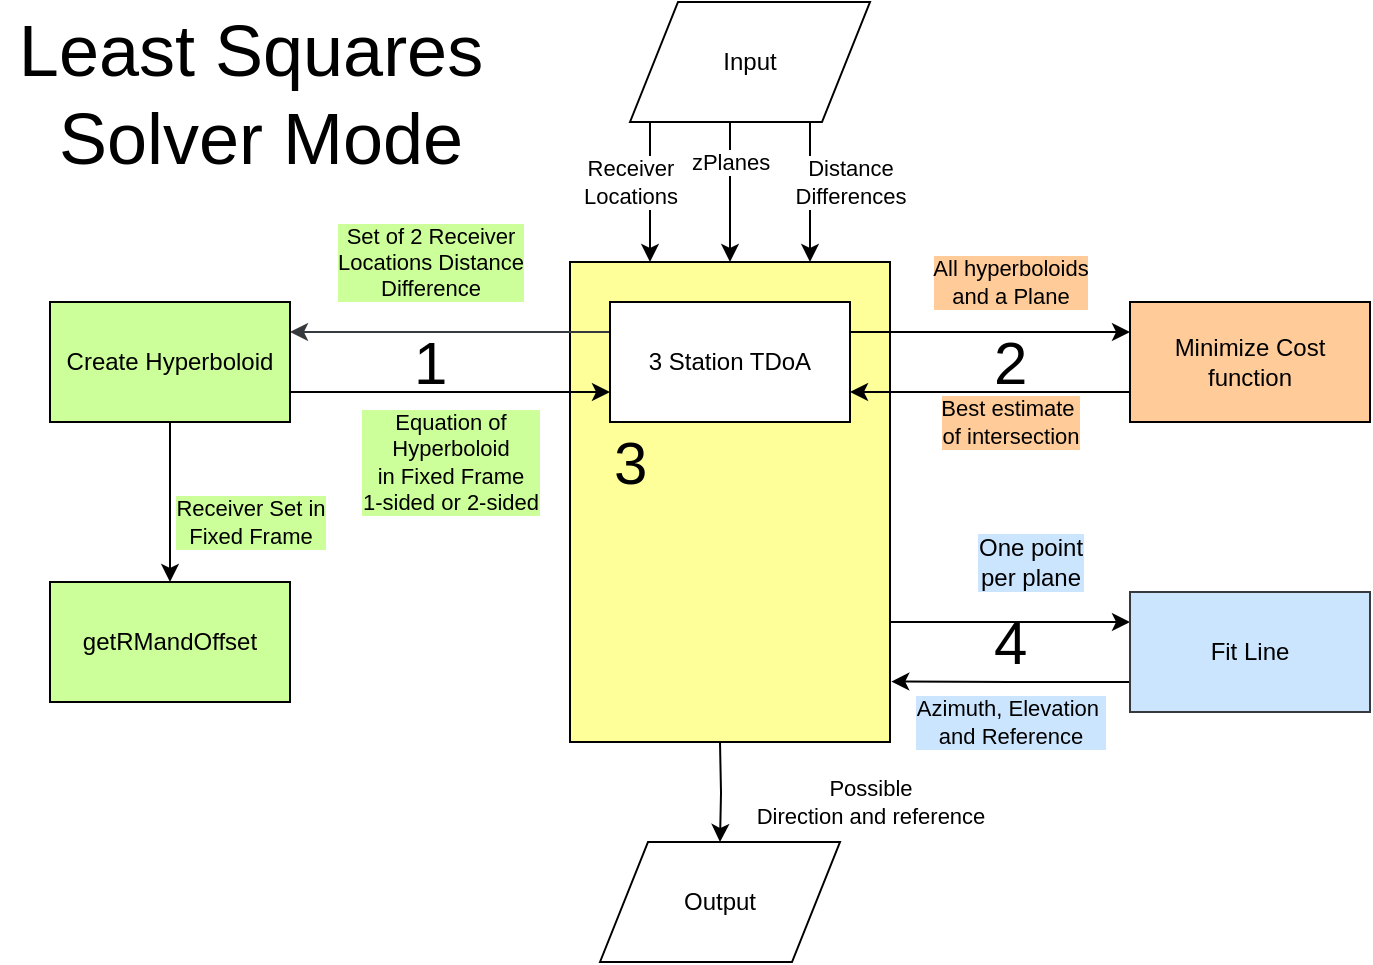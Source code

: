 <mxfile version="12.9.12" type="device" pages="3"><diagram id="vgnAbG94TRPCTCcJxl5t" name="TDoA Symbolic"><mxGraphModel dx="1422" dy="713" grid="1" gridSize="10" guides="1" tooltips="1" connect="1" arrows="1" fold="1" page="1" pageScale="1" pageWidth="850" pageHeight="1100" math="0" shadow="0"><root><mxCell id="0"/><mxCell id="1" parent="0"/><mxCell id="xW1TZtXii85rTU3cDCts-17" style="edgeStyle=orthogonalEdgeStyle;rounded=0;orthogonalLoop=1;jettySize=auto;html=1;exitX=1;exitY=0.75;exitDx=0;exitDy=0;entryX=0;entryY=0.25;entryDx=0;entryDy=0;" parent="1" source="1-GRdDQpzI8Ah4mUXtjF-21" target="xW1TZtXii85rTU3cDCts-7" edge="1"><mxGeometry relative="1" as="geometry"/></mxCell><mxCell id="xW1TZtXii85rTU3cDCts-20" value="One point&lt;br&gt;per plane" style="text;html=1;resizable=0;points=[];align=center;verticalAlign=middle;labelBackgroundColor=#CCE5FF;" parent="xW1TZtXii85rTU3cDCts-17" vertex="1" connectable="0"><mxGeometry x="0.178" y="2" relative="1" as="geometry"><mxPoint x="-1" y="-28" as="offset"/></mxGeometry></mxCell><mxCell id="1-GRdDQpzI8Ah4mUXtjF-21" value="" style="rounded=0;whiteSpace=wrap;html=1;fillColor=#FFFF99;" parent="1" vertex="1"><mxGeometry x="350" y="190" width="160" height="240" as="geometry"/></mxCell><mxCell id="1-GRdDQpzI8Ah4mUXtjF-5" value="Set of 2 Receiver &lt;br&gt;Locations Distance &lt;br&gt;Difference" style="edgeStyle=orthogonalEdgeStyle;rounded=0;orthogonalLoop=1;jettySize=auto;html=1;exitX=0;exitY=0.25;exitDx=0;exitDy=0;entryX=1;entryY=0.25;entryDx=0;entryDy=0;fillColor=#ffcccc;strokeColor=#36393d;labelBackgroundColor=#CCFF99;" parent="1" source="1-GRdDQpzI8Ah4mUXtjF-1" target="1-GRdDQpzI8Ah4mUXtjF-4" edge="1"><mxGeometry x="0.125" y="-35" relative="1" as="geometry"><mxPoint as="offset"/></mxGeometry></mxCell><mxCell id="1-GRdDQpzI8Ah4mUXtjF-12" value="All hyperboloids&lt;br&gt;and a Plane" style="edgeStyle=orthogonalEdgeStyle;rounded=0;orthogonalLoop=1;jettySize=auto;html=1;exitX=1;exitY=0.25;exitDx=0;exitDy=0;entryX=0;entryY=0.25;entryDx=0;entryDy=0;labelBackgroundColor=#FFCC99;" parent="1" source="1-GRdDQpzI8Ah4mUXtjF-1" target="1-GRdDQpzI8Ah4mUXtjF-2" edge="1"><mxGeometry x="0.143" y="25" relative="1" as="geometry"><mxPoint as="offset"/></mxGeometry></mxCell><mxCell id="1-GRdDQpzI8Ah4mUXtjF-1" value="3 Station TDoA" style="rounded=0;whiteSpace=wrap;html=1;" parent="1" vertex="1"><mxGeometry x="370" y="210" width="120" height="60" as="geometry"/></mxCell><mxCell id="1-GRdDQpzI8Ah4mUXtjF-13" value="Best estimate&amp;nbsp;&lt;br&gt;of intersection" style="edgeStyle=orthogonalEdgeStyle;rounded=0;orthogonalLoop=1;jettySize=auto;html=1;exitX=0;exitY=0.75;exitDx=0;exitDy=0;entryX=1;entryY=0.75;entryDx=0;entryDy=0;labelBackgroundColor=#FFCC99;" parent="1" source="1-GRdDQpzI8Ah4mUXtjF-2" target="1-GRdDQpzI8Ah4mUXtjF-1" edge="1"><mxGeometry x="-0.143" y="15" relative="1" as="geometry"><mxPoint as="offset"/></mxGeometry></mxCell><mxCell id="1-GRdDQpzI8Ah4mUXtjF-2" value="Minimize Cost function" style="rounded=0;whiteSpace=wrap;html=1;fillColor=#FFCC99;" parent="1" vertex="1"><mxGeometry x="630" y="210" width="120" height="60" as="geometry"/></mxCell><mxCell id="1-GRdDQpzI8Ah4mUXtjF-3" value="getRMandOffset" style="rounded=0;whiteSpace=wrap;html=1;fillColor=#CCFF99;" parent="1" vertex="1"><mxGeometry x="90" y="350" width="120" height="60" as="geometry"/></mxCell><mxCell id="1-GRdDQpzI8Ah4mUXtjF-6" value="Receiver Set in&lt;br&gt;Fixed Frame" style="edgeStyle=orthogonalEdgeStyle;rounded=0;orthogonalLoop=1;jettySize=auto;html=1;labelBackgroundColor=#CCFF99;" parent="1" source="1-GRdDQpzI8Ah4mUXtjF-4" target="1-GRdDQpzI8Ah4mUXtjF-3" edge="1"><mxGeometry x="0.25" y="40" relative="1" as="geometry"><mxPoint as="offset"/></mxGeometry></mxCell><mxCell id="1-GRdDQpzI8Ah4mUXtjF-8" value="Equation of&lt;br&gt;Hyperboloid&lt;br&gt;in Fixed Frame&lt;br&gt;1-sided or 2-sided" style="edgeStyle=orthogonalEdgeStyle;rounded=0;orthogonalLoop=1;jettySize=auto;html=1;exitX=1;exitY=0.75;exitDx=0;exitDy=0;entryX=0;entryY=0.75;entryDx=0;entryDy=0;labelBackgroundColor=#CCFF99;" parent="1" source="1-GRdDQpzI8Ah4mUXtjF-4" target="1-GRdDQpzI8Ah4mUXtjF-1" edge="1"><mxGeometry y="-35" relative="1" as="geometry"><mxPoint as="offset"/></mxGeometry></mxCell><mxCell id="1-GRdDQpzI8Ah4mUXtjF-4" value="Create Hyperboloid" style="rounded=0;whiteSpace=wrap;html=1;fillColor=#CCFF99;" parent="1" vertex="1"><mxGeometry x="90" y="210" width="120" height="60" as="geometry"/></mxCell><mxCell id="1-GRdDQpzI8Ah4mUXtjF-17" value="Receiver &lt;br&gt;Locations" style="endArrow=classic;html=1;entryX=0.25;entryY=0;entryDx=0;entryDy=0;entryPerimeter=0;" parent="1" target="1-GRdDQpzI8Ah4mUXtjF-21" edge="1"><mxGeometry x="-0.143" y="-10" width="50" height="50" relative="1" as="geometry"><mxPoint x="390" y="120" as="sourcePoint"/><mxPoint x="230" y="420" as="targetPoint"/><mxPoint as="offset"/></mxGeometry></mxCell><mxCell id="1-GRdDQpzI8Ah4mUXtjF-19" value="Distance&lt;br&gt;Differences" style="endArrow=classic;html=1;entryX=0.75;entryY=0;entryDx=0;entryDy=0;" parent="1" target="1-GRdDQpzI8Ah4mUXtjF-21" edge="1"><mxGeometry x="-0.143" y="20" width="50" height="50" relative="1" as="geometry"><mxPoint x="470" y="120" as="sourcePoint"/><mxPoint x="460" y="190" as="targetPoint"/><mxPoint as="offset"/></mxGeometry></mxCell><mxCell id="1-GRdDQpzI8Ah4mUXtjF-24" value="Input" style="shape=parallelogram;perimeter=parallelogramPerimeter;whiteSpace=wrap;html=1;" parent="1" vertex="1"><mxGeometry x="380" y="60" width="120" height="60" as="geometry"/></mxCell><mxCell id="1-GRdDQpzI8Ah4mUXtjF-25" value="Output" style="shape=parallelogram;perimeter=parallelogramPerimeter;whiteSpace=wrap;html=1;" parent="1" vertex="1"><mxGeometry x="365" y="480" width="120" height="60" as="geometry"/></mxCell><mxCell id="xW1TZtXii85rTU3cDCts-3" value="zPlanes" style="endArrow=classic;html=1;entryX=0.5;entryY=0;entryDx=0;entryDy=0;" parent="1" target="1-GRdDQpzI8Ah4mUXtjF-21" edge="1"><mxGeometry x="-0.429" width="50" height="50" relative="1" as="geometry"><mxPoint x="430" y="120" as="sourcePoint"/><mxPoint x="480" y="200" as="targetPoint"/><mxPoint as="offset"/></mxGeometry></mxCell><mxCell id="xW1TZtXii85rTU3cDCts-8" value="Possible&lt;br&gt;Direction and reference" style="edgeStyle=orthogonalEdgeStyle;rounded=0;orthogonalLoop=1;jettySize=auto;html=1;" parent="1" target="1-GRdDQpzI8Ah4mUXtjF-25" edge="1"><mxGeometry x="0.2" y="75" relative="1" as="geometry"><mxPoint x="425" y="430" as="sourcePoint"/><mxPoint as="offset"/></mxGeometry></mxCell><mxCell id="xW1TZtXii85rTU3cDCts-19" value="Azimuth, Elevation&amp;nbsp;&lt;br&gt;and Reference" style="edgeStyle=orthogonalEdgeStyle;rounded=0;orthogonalLoop=1;jettySize=auto;html=1;exitX=0;exitY=0.75;exitDx=0;exitDy=0;entryX=1.004;entryY=0.874;entryDx=0;entryDy=0;entryPerimeter=0;labelBackgroundColor=#CCE5FF;" parent="1" source="xW1TZtXii85rTU3cDCts-7" target="1-GRdDQpzI8Ah4mUXtjF-21" edge="1"><mxGeometry x="0.008" y="20" relative="1" as="geometry"><mxPoint x="550" y="385" as="targetPoint"/><mxPoint as="offset"/></mxGeometry></mxCell><mxCell id="xW1TZtXii85rTU3cDCts-7" value="Fit Line" style="rounded=0;whiteSpace=wrap;html=1;fillColor=#CCE5FF;strokeColor=#36393d;" parent="1" vertex="1"><mxGeometry x="630" y="355" width="120" height="60" as="geometry"/></mxCell><mxCell id="xW1TZtXii85rTU3cDCts-22" value="1" style="text;html=1;resizable=0;points=[];autosize=1;align=left;verticalAlign=top;spacingTop=-4;fontSize=30;" parent="1" vertex="1"><mxGeometry x="270" y="220" width="20" height="20" as="geometry"/></mxCell><mxCell id="xW1TZtXii85rTU3cDCts-25" value="2" style="text;html=1;resizable=0;points=[];autosize=1;align=left;verticalAlign=top;spacingTop=-4;fontSize=30;" parent="1" vertex="1"><mxGeometry x="560" y="220" width="30" height="40" as="geometry"/></mxCell><mxCell id="xW1TZtXii85rTU3cDCts-26" value="3&amp;nbsp;" style="text;html=1;resizable=0;points=[];autosize=1;align=left;verticalAlign=top;spacingTop=-4;fontSize=30;" parent="1" vertex="1"><mxGeometry x="370" y="270" width="40" height="40" as="geometry"/></mxCell><mxCell id="xW1TZtXii85rTU3cDCts-27" value="4" style="text;html=1;resizable=0;points=[];autosize=1;align=left;verticalAlign=top;spacingTop=-4;fontSize=30;" parent="1" vertex="1"><mxGeometry x="560" y="360" width="30" height="40" as="geometry"/></mxCell><mxCell id="iyneldfWSpgpIyEcgdOk-1" value="Least Squares&lt;br&gt;&amp;nbsp;Solver Mode" style="text;html=1;align=center;verticalAlign=middle;resizable=0;points=[];autosize=1;fontSize=36;" vertex="1" parent="1"><mxGeometry x="65" y="61" width="250" height="90" as="geometry"/></mxCell></root></mxGraphModel></diagram><diagram name="TDoA Least Squares" id="mOLcUNkov8G83gX7WHA9"><mxGraphModel dx="1422" dy="713" grid="1" gridSize="10" guides="1" tooltips="1" connect="1" arrows="1" fold="1" page="1" pageScale="1" pageWidth="850" pageHeight="1100" math="0" shadow="0"><root><mxCell id="lXN91jjJKO96xFcof6P6-0"/><mxCell id="lXN91jjJKO96xFcof6P6-1" parent="lXN91jjJKO96xFcof6P6-0"/><mxCell id="lXN91jjJKO96xFcof6P6-2" style="edgeStyle=orthogonalEdgeStyle;rounded=0;orthogonalLoop=1;jettySize=auto;html=1;exitX=1;exitY=0.75;exitDx=0;exitDy=0;entryX=0;entryY=0.25;entryDx=0;entryDy=0;" edge="1" parent="lXN91jjJKO96xFcof6P6-1" source="lXN91jjJKO96xFcof6P6-4" target="lXN91jjJKO96xFcof6P6-23"><mxGeometry relative="1" as="geometry"/></mxCell><mxCell id="lXN91jjJKO96xFcof6P6-3" value="One point&lt;br&gt;per plane" style="text;html=1;resizable=0;points=[];align=center;verticalAlign=middle;labelBackgroundColor=#CCE5FF;" vertex="1" connectable="0" parent="lXN91jjJKO96xFcof6P6-2"><mxGeometry x="0.178" y="2" relative="1" as="geometry"><mxPoint x="-1" y="-28" as="offset"/></mxGeometry></mxCell><mxCell id="lXN91jjJKO96xFcof6P6-4" value="" style="rounded=0;whiteSpace=wrap;html=1;fillColor=#FFFF99;" vertex="1" parent="lXN91jjJKO96xFcof6P6-1"><mxGeometry x="350" y="190" width="160" height="240" as="geometry"/></mxCell><mxCell id="lXN91jjJKO96xFcof6P6-5" value="Set of 2 Receiver &lt;br&gt;Locations Distance &lt;br&gt;Difference" style="edgeStyle=orthogonalEdgeStyle;rounded=0;orthogonalLoop=1;jettySize=auto;html=1;exitX=0;exitY=0.25;exitDx=0;exitDy=0;entryX=1;entryY=0.25;entryDx=0;entryDy=0;fillColor=#ffcccc;strokeColor=#36393d;labelBackgroundColor=#CCFF99;" edge="1" parent="lXN91jjJKO96xFcof6P6-1" source="lXN91jjJKO96xFcof6P6-8" target="lXN91jjJKO96xFcof6P6-14"><mxGeometry x="0.125" y="-35" relative="1" as="geometry"><mxPoint as="offset"/></mxGeometry></mxCell><mxCell id="lXN91jjJKO96xFcof6P6-6" value="2 Hyperboloids &lt;br&gt;and a Plane" style="edgeStyle=orthogonalEdgeStyle;rounded=0;orthogonalLoop=1;jettySize=auto;html=1;exitX=1;exitY=0.25;exitDx=0;exitDy=0;entryX=0;entryY=0.25;entryDx=0;entryDy=0;labelBackgroundColor=#FFCC99;" edge="1" parent="lXN91jjJKO96xFcof6P6-1" source="lXN91jjJKO96xFcof6P6-8" target="lXN91jjJKO96xFcof6P6-10"><mxGeometry x="0.143" y="25" relative="1" as="geometry"><mxPoint as="offset"/></mxGeometry></mxCell><mxCell id="lXN91jjJKO96xFcof6P6-7" value="All Intersections&lt;br&gt;In Plane" style="edgeStyle=orthogonalEdgeStyle;rounded=0;orthogonalLoop=1;jettySize=auto;html=1;exitX=0.5;exitY=1;exitDx=0;exitDy=0;labelBackgroundColor=none;" edge="1" parent="lXN91jjJKO96xFcof6P6-1" source="lXN91jjJKO96xFcof6P6-8" target="lXN91jjJKO96xFcof6P6-15"><mxGeometry y="40" relative="1" as="geometry"><mxPoint x="430" y="320" as="targetPoint"/><mxPoint as="offset"/></mxGeometry></mxCell><mxCell id="lXN91jjJKO96xFcof6P6-8" value="3 Station TDoA" style="rounded=0;whiteSpace=wrap;html=1;" vertex="1" parent="lXN91jjJKO96xFcof6P6-1"><mxGeometry x="370" y="210" width="120" height="60" as="geometry"/></mxCell><mxCell id="lXN91jjJKO96xFcof6P6-9" value="Intersection&lt;br&gt;Between Them" style="edgeStyle=orthogonalEdgeStyle;rounded=0;orthogonalLoop=1;jettySize=auto;html=1;exitX=0;exitY=0.75;exitDx=0;exitDy=0;entryX=1;entryY=0.75;entryDx=0;entryDy=0;labelBackgroundColor=#FFCC99;" edge="1" parent="lXN91jjJKO96xFcof6P6-1" source="lXN91jjJKO96xFcof6P6-10" target="lXN91jjJKO96xFcof6P6-8"><mxGeometry x="-0.143" y="15" relative="1" as="geometry"><mxPoint as="offset"/></mxGeometry></mxCell><mxCell id="lXN91jjJKO96xFcof6P6-10" value="Intersect" style="rounded=0;whiteSpace=wrap;html=1;fillColor=#FFCC99;" vertex="1" parent="lXN91jjJKO96xFcof6P6-1"><mxGeometry x="630" y="210" width="120" height="60" as="geometry"/></mxCell><mxCell id="lXN91jjJKO96xFcof6P6-11" value="getRMandOffset" style="rounded=0;whiteSpace=wrap;html=1;fillColor=#CCFF99;" vertex="1" parent="lXN91jjJKO96xFcof6P6-1"><mxGeometry x="90" y="350" width="120" height="60" as="geometry"/></mxCell><mxCell id="lXN91jjJKO96xFcof6P6-12" value="Receiver Set in&lt;br&gt;Fixed Frame" style="edgeStyle=orthogonalEdgeStyle;rounded=0;orthogonalLoop=1;jettySize=auto;html=1;labelBackgroundColor=#CCFF99;" edge="1" parent="lXN91jjJKO96xFcof6P6-1" source="lXN91jjJKO96xFcof6P6-14" target="lXN91jjJKO96xFcof6P6-11"><mxGeometry x="0.25" y="40" relative="1" as="geometry"><mxPoint as="offset"/></mxGeometry></mxCell><mxCell id="lXN91jjJKO96xFcof6P6-13" value="Equation of&lt;br&gt;Hyperboloid&lt;br&gt;in Fixed Frame&lt;br&gt;1-sided or 2-sided" style="edgeStyle=orthogonalEdgeStyle;rounded=0;orthogonalLoop=1;jettySize=auto;html=1;exitX=1;exitY=0.75;exitDx=0;exitDy=0;entryX=0;entryY=0.75;entryDx=0;entryDy=0;labelBackgroundColor=#CCFF99;" edge="1" parent="lXN91jjJKO96xFcof6P6-1" source="lXN91jjJKO96xFcof6P6-14" target="lXN91jjJKO96xFcof6P6-8"><mxGeometry y="-35" relative="1" as="geometry"><mxPoint as="offset"/></mxGeometry></mxCell><mxCell id="lXN91jjJKO96xFcof6P6-14" value="Create Hyperboloid" style="rounded=0;whiteSpace=wrap;html=1;fillColor=#CCFF99;" vertex="1" parent="lXN91jjJKO96xFcof6P6-1"><mxGeometry x="90" y="210" width="120" height="60" as="geometry"/></mxCell><mxCell id="lXN91jjJKO96xFcof6P6-15" value="findSolns&lt;br&gt;FromIntersects" style="rounded=0;whiteSpace=wrap;html=1;" vertex="1" parent="lXN91jjJKO96xFcof6P6-1"><mxGeometry x="370" y="350" width="120" height="60" as="geometry"/></mxCell><mxCell id="lXN91jjJKO96xFcof6P6-16" value="Receiver &lt;br&gt;Locations" style="endArrow=classic;html=1;entryX=0.25;entryY=0;entryDx=0;entryDy=0;entryPerimeter=0;" edge="1" parent="lXN91jjJKO96xFcof6P6-1" target="lXN91jjJKO96xFcof6P6-4"><mxGeometry x="-0.143" y="-10" width="50" height="50" relative="1" as="geometry"><mxPoint x="390" y="120" as="sourcePoint"/><mxPoint x="230" y="420" as="targetPoint"/><mxPoint as="offset"/></mxGeometry></mxCell><mxCell id="lXN91jjJKO96xFcof6P6-17" value="Distance&lt;br&gt;Differences" style="endArrow=classic;html=1;entryX=0.75;entryY=0;entryDx=0;entryDy=0;" edge="1" parent="lXN91jjJKO96xFcof6P6-1" target="lXN91jjJKO96xFcof6P6-4"><mxGeometry x="-0.143" y="20" width="50" height="50" relative="1" as="geometry"><mxPoint x="470" y="120" as="sourcePoint"/><mxPoint x="460" y="190" as="targetPoint"/><mxPoint as="offset"/></mxGeometry></mxCell><mxCell id="lXN91jjJKO96xFcof6P6-18" value="Input" style="shape=parallelogram;perimeter=parallelogramPerimeter;whiteSpace=wrap;html=1;" vertex="1" parent="lXN91jjJKO96xFcof6P6-1"><mxGeometry x="380" y="60" width="120" height="60" as="geometry"/></mxCell><mxCell id="lXN91jjJKO96xFcof6P6-19" value="Output" style="shape=parallelogram;perimeter=parallelogramPerimeter;whiteSpace=wrap;html=1;" vertex="1" parent="lXN91jjJKO96xFcof6P6-1"><mxGeometry x="365" y="480" width="120" height="60" as="geometry"/></mxCell><mxCell id="lXN91jjJKO96xFcof6P6-20" value="zPlanes" style="endArrow=classic;html=1;entryX=0.5;entryY=0;entryDx=0;entryDy=0;" edge="1" parent="lXN91jjJKO96xFcof6P6-1" target="lXN91jjJKO96xFcof6P6-4"><mxGeometry x="-0.429" width="50" height="50" relative="1" as="geometry"><mxPoint x="430" y="120" as="sourcePoint"/><mxPoint x="480" y="200" as="targetPoint"/><mxPoint as="offset"/></mxGeometry></mxCell><mxCell id="lXN91jjJKO96xFcof6P6-21" value="Possible&lt;br&gt;Direction" style="edgeStyle=orthogonalEdgeStyle;rounded=0;orthogonalLoop=1;jettySize=auto;html=1;" edge="1" parent="lXN91jjJKO96xFcof6P6-1" target="lXN91jjJKO96xFcof6P6-19"><mxGeometry x="0.2" y="35" relative="1" as="geometry"><mxPoint x="425" y="430" as="sourcePoint"/><mxPoint as="offset"/></mxGeometry></mxCell><mxCell id="lXN91jjJKO96xFcof6P6-22" value="Azimuth, Elevation&amp;nbsp;&lt;br&gt;and Reference" style="edgeStyle=orthogonalEdgeStyle;rounded=0;orthogonalLoop=1;jettySize=auto;html=1;exitX=0;exitY=0.75;exitDx=0;exitDy=0;entryX=1.004;entryY=0.874;entryDx=0;entryDy=0;entryPerimeter=0;labelBackgroundColor=#CCE5FF;" edge="1" parent="lXN91jjJKO96xFcof6P6-1" source="lXN91jjJKO96xFcof6P6-23" target="lXN91jjJKO96xFcof6P6-4"><mxGeometry x="0.008" y="20" relative="1" as="geometry"><mxPoint x="550" y="385" as="targetPoint"/><mxPoint as="offset"/></mxGeometry></mxCell><mxCell id="lXN91jjJKO96xFcof6P6-23" value="Fit Line" style="rounded=0;whiteSpace=wrap;html=1;fillColor=#CCE5FF;strokeColor=#36393d;" vertex="1" parent="lXN91jjJKO96xFcof6P6-1"><mxGeometry x="630" y="355" width="120" height="60" as="geometry"/></mxCell><mxCell id="lXN91jjJKO96xFcof6P6-24" value="For Each Plane, &lt;br&gt;Find a Solution" style="text;html=1;resizable=0;points=[];autosize=1;align=left;verticalAlign=top;spacingTop=-4;strokeColor=none;fillColor=#FFFF99;" vertex="1" parent="lXN91jjJKO96xFcof6P6-1"><mxGeometry x="240" y="380" width="100" height="30" as="geometry"/></mxCell><mxCell id="lXN91jjJKO96xFcof6P6-25" value="1" style="text;html=1;resizable=0;points=[];autosize=1;align=left;verticalAlign=top;spacingTop=-4;fontSize=30;" vertex="1" parent="lXN91jjJKO96xFcof6P6-1"><mxGeometry x="270" y="220" width="20" height="20" as="geometry"/></mxCell><mxCell id="lXN91jjJKO96xFcof6P6-26" value="2" style="text;html=1;resizable=0;points=[];autosize=1;align=left;verticalAlign=top;spacingTop=-4;fontSize=30;" vertex="1" parent="lXN91jjJKO96xFcof6P6-1"><mxGeometry x="560" y="220" width="30" height="40" as="geometry"/></mxCell><mxCell id="lXN91jjJKO96xFcof6P6-27" value="3" style="text;html=1;resizable=0;points=[];autosize=1;align=left;verticalAlign=top;spacingTop=-4;fontSize=30;" vertex="1" parent="lXN91jjJKO96xFcof6P6-1"><mxGeometry x="395" y="290" width="30" height="40" as="geometry"/></mxCell><mxCell id="lXN91jjJKO96xFcof6P6-28" value="4" style="text;html=1;resizable=0;points=[];autosize=1;align=left;verticalAlign=top;spacingTop=-4;fontSize=30;" vertex="1" parent="lXN91jjJKO96xFcof6P6-1"><mxGeometry x="560" y="360" width="30" height="40" as="geometry"/></mxCell><mxCell id="lXN91jjJKO96xFcof6P6-29" value="Symbolic Solver Mode" style="text;html=1;align=center;verticalAlign=middle;resizable=0;points=[];autosize=1;fontSize=36;" vertex="1" parent="lXN91jjJKO96xFcof6P6-1"><mxGeometry x="5" y="81" width="370" height="50" as="geometry"/></mxCell></root></mxGraphModel></diagram><diagram id="bv6PZtoxaJzQVWUeoR_r" name="createHyperboloid"><mxGraphModel dx="1422" dy="713" grid="1" gridSize="10" guides="1" tooltips="1" connect="1" arrows="1" fold="1" page="1" pageScale="1" pageWidth="850" pageHeight="1100" math="0" shadow="0"><root><mxCell id="xwzR49czKTi0_qfwXgBQ-0"/><mxCell id="xwzR49czKTi0_qfwXgBQ-1" parent="xwzR49czKTi0_qfwXgBQ-0"/><mxCell id="r27JxDR5RxCZsKnTny5n-11" value="" style="edgeStyle=orthogonalEdgeStyle;rounded=0;orthogonalLoop=1;jettySize=auto;html=1;" parent="xwzR49czKTi0_qfwXgBQ-1" source="r27JxDR5RxCZsKnTny5n-0" target="r27JxDR5RxCZsKnTny5n-1" edge="1"><mxGeometry relative="1" as="geometry"/></mxCell><mxCell id="r27JxDR5RxCZsKnTny5n-0" value="getRMandOffsets" style="rounded=0;whiteSpace=wrap;html=1;fillColor=#CCFF99;" parent="xwzR49czKTi0_qfwXgBQ-1" vertex="1"><mxGeometry x="365" y="95" width="120" height="60" as="geometry"/></mxCell><mxCell id="r27JxDR5RxCZsKnTny5n-12" value="Yes" style="edgeStyle=orthogonalEdgeStyle;rounded=0;orthogonalLoop=1;jettySize=auto;html=1;" parent="xwzR49czKTi0_qfwXgBQ-1" source="r27JxDR5RxCZsKnTny5n-1" edge="1"><mxGeometry relative="1" as="geometry"><mxPoint x="520" y="215" as="targetPoint"/></mxGeometry></mxCell><mxCell id="r27JxDR5RxCZsKnTny5n-13" value="No" style="edgeStyle=orthogonalEdgeStyle;rounded=0;orthogonalLoop=1;jettySize=auto;html=1;exitX=0.5;exitY=1;exitDx=0;exitDy=0;entryX=0.5;entryY=0;entryDx=0;entryDy=0;" parent="xwzR49czKTi0_qfwXgBQ-1" source="r27JxDR5RxCZsKnTny5n-1" target="r27JxDR5RxCZsKnTny5n-3" edge="1"><mxGeometry relative="1" as="geometry"/></mxCell><mxCell id="r27JxDR5RxCZsKnTny5n-1" value="Is &lt;br&gt;difference &lt;br&gt;0?" style="rhombus;whiteSpace=wrap;html=1;fillColor=#FFFFFF;" parent="xwzR49czKTi0_qfwXgBQ-1" vertex="1"><mxGeometry x="380" y="170" width="90" height="90" as="geometry"/></mxCell><mxCell id="r27JxDR5RxCZsKnTny5n-15" value="" style="edgeStyle=orthogonalEdgeStyle;rounded=0;orthogonalLoop=1;jettySize=auto;html=1;" parent="xwzR49czKTi0_qfwXgBQ-1" source="r27JxDR5RxCZsKnTny5n-3" target="r27JxDR5RxCZsKnTny5n-4" edge="1"><mxGeometry relative="1" as="geometry"/></mxCell><mxCell id="r27JxDR5RxCZsKnTny5n-3" value="Hyperboloid &lt;br&gt;Equation" style="rounded=0;whiteSpace=wrap;html=1;fillColor=#FFFFFF;" parent="xwzR49czKTi0_qfwXgBQ-1" vertex="1"><mxGeometry x="365" y="292.5" width="120" height="60" as="geometry"/></mxCell><mxCell id="r27JxDR5RxCZsKnTny5n-16" value="" style="edgeStyle=orthogonalEdgeStyle;rounded=0;orthogonalLoop=1;jettySize=auto;html=1;" parent="xwzR49czKTi0_qfwXgBQ-1" source="r27JxDR5RxCZsKnTny5n-4" target="r27JxDR5RxCZsKnTny5n-5" edge="1"><mxGeometry relative="1" as="geometry"/></mxCell><mxCell id="r27JxDR5RxCZsKnTny5n-4" value="Rotate to from Body&lt;br&gt;to Fixed Frame" style="rounded=0;whiteSpace=wrap;html=1;fillColor=#FFFFFF;" parent="xwzR49czKTi0_qfwXgBQ-1" vertex="1"><mxGeometry x="365" y="380" width="120" height="60" as="geometry"/></mxCell><mxCell id="r27JxDR5RxCZsKnTny5n-18" value="" style="edgeStyle=orthogonalEdgeStyle;rounded=0;orthogonalLoop=1;jettySize=auto;html=1;" parent="xwzR49czKTi0_qfwXgBQ-1" source="r27JxDR5RxCZsKnTny5n-5" target="r27JxDR5RxCZsKnTny5n-17" edge="1"><mxGeometry relative="1" as="geometry"/></mxCell><mxCell id="r27JxDR5RxCZsKnTny5n-5" value="Shift Origin to Fixed Frame." style="rounded=0;whiteSpace=wrap;html=1;fillColor=#FFFFFF;" parent="xwzR49czKTi0_qfwXgBQ-1" vertex="1"><mxGeometry x="365" y="465" width="120" height="60" as="geometry"/></mxCell><mxCell id="r27JxDR5RxCZsKnTny5n-7" value="Hyperboloid &lt;br&gt;Symbolic &lt;br&gt;Equation" style="shape=parallelogram;perimeter=parallelogramPerimeter;whiteSpace=wrap;html=1;fillColor=#FFFFFF;" parent="xwzR49czKTi0_qfwXgBQ-1" vertex="1"><mxGeometry x="365" y="670" width="120" height="60" as="geometry"/></mxCell><mxCell id="r27JxDR5RxCZsKnTny5n-10" value="" style="edgeStyle=orthogonalEdgeStyle;rounded=0;orthogonalLoop=1;jettySize=auto;html=1;" parent="xwzR49czKTi0_qfwXgBQ-1" source="r27JxDR5RxCZsKnTny5n-8" target="r27JxDR5RxCZsKnTny5n-0" edge="1"><mxGeometry relative="1" as="geometry"/></mxCell><mxCell id="r27JxDR5RxCZsKnTny5n-8" value="R1, R2, delta" style="shape=parallelogram;perimeter=parallelogramPerimeter;whiteSpace=wrap;html=1;fillColor=#FFFFFF;" parent="xwzR49czKTi0_qfwXgBQ-1" vertex="1"><mxGeometry x="365" y="10" width="120" height="60" as="geometry"/></mxCell><mxCell id="r27JxDR5RxCZsKnTny5n-20" style="edgeStyle=orthogonalEdgeStyle;rounded=0;orthogonalLoop=1;jettySize=auto;html=1;entryX=0.75;entryY=0;entryDx=0;entryDy=0;" parent="xwzR49czKTi0_qfwXgBQ-1" source="r27JxDR5RxCZsKnTny5n-9" target="r27JxDR5RxCZsKnTny5n-7" edge="1"><mxGeometry relative="1" as="geometry"><Array as="points"><mxPoint x="560" y="640"/><mxPoint x="455" y="640"/></Array></mxGeometry></mxCell><mxCell id="r27JxDR5RxCZsKnTny5n-9" value="Remove z" style="rounded=0;whiteSpace=wrap;html=1;fillColor=#FFFFFF;" parent="xwzR49czKTi0_qfwXgBQ-1" vertex="1"><mxGeometry x="520" y="557.5" width="80" height="55" as="geometry"/></mxCell><mxCell id="r27JxDR5RxCZsKnTny5n-19" value="No" style="edgeStyle=orthogonalEdgeStyle;rounded=0;orthogonalLoop=1;jettySize=auto;html=1;" parent="xwzR49czKTi0_qfwXgBQ-1" source="r27JxDR5RxCZsKnTny5n-17" target="r27JxDR5RxCZsKnTny5n-9" edge="1"><mxGeometry relative="1" as="geometry"/></mxCell><mxCell id="r27JxDR5RxCZsKnTny5n-21" value="" style="edgeStyle=orthogonalEdgeStyle;rounded=0;orthogonalLoop=1;jettySize=auto;html=1;" parent="xwzR49czKTi0_qfwXgBQ-1" source="r27JxDR5RxCZsKnTny5n-17" target="r27JxDR5RxCZsKnTny5n-7" edge="1"><mxGeometry relative="1" as="geometry"/></mxCell><mxCell id="r27JxDR5RxCZsKnTny5n-17" value="Is this 2D?" style="rhombus;whiteSpace=wrap;html=1;fillColor=#FFFFFF;" parent="xwzR49czKTi0_qfwXgBQ-1" vertex="1"><mxGeometry x="380" y="540" width="90" height="90" as="geometry"/></mxCell><mxCell id="io6Q1aaRcl7yUoLgCrSj-0" style="edgeStyle=orthogonalEdgeStyle;rounded=0;orthogonalLoop=1;jettySize=auto;html=1;exitX=0.5;exitY=1;exitDx=0;exitDy=0;entryX=1;entryY=0.5;entryDx=0;entryDy=0;" parent="xwzR49czKTi0_qfwXgBQ-1" source="r27JxDR5RxCZsKnTny5n-22" target="r27JxDR5RxCZsKnTny5n-4" edge="1"><mxGeometry relative="1" as="geometry"/></mxCell><mxCell id="r27JxDR5RxCZsKnTny5n-22" value="Line Equation x=0" style="rounded=0;whiteSpace=wrap;html=1;fillColor=#FFFFFF;" parent="xwzR49czKTi0_qfwXgBQ-1" vertex="1"><mxGeometry x="520" y="187.5" width="80" height="55" as="geometry"/></mxCell></root></mxGraphModel></diagram></mxfile>